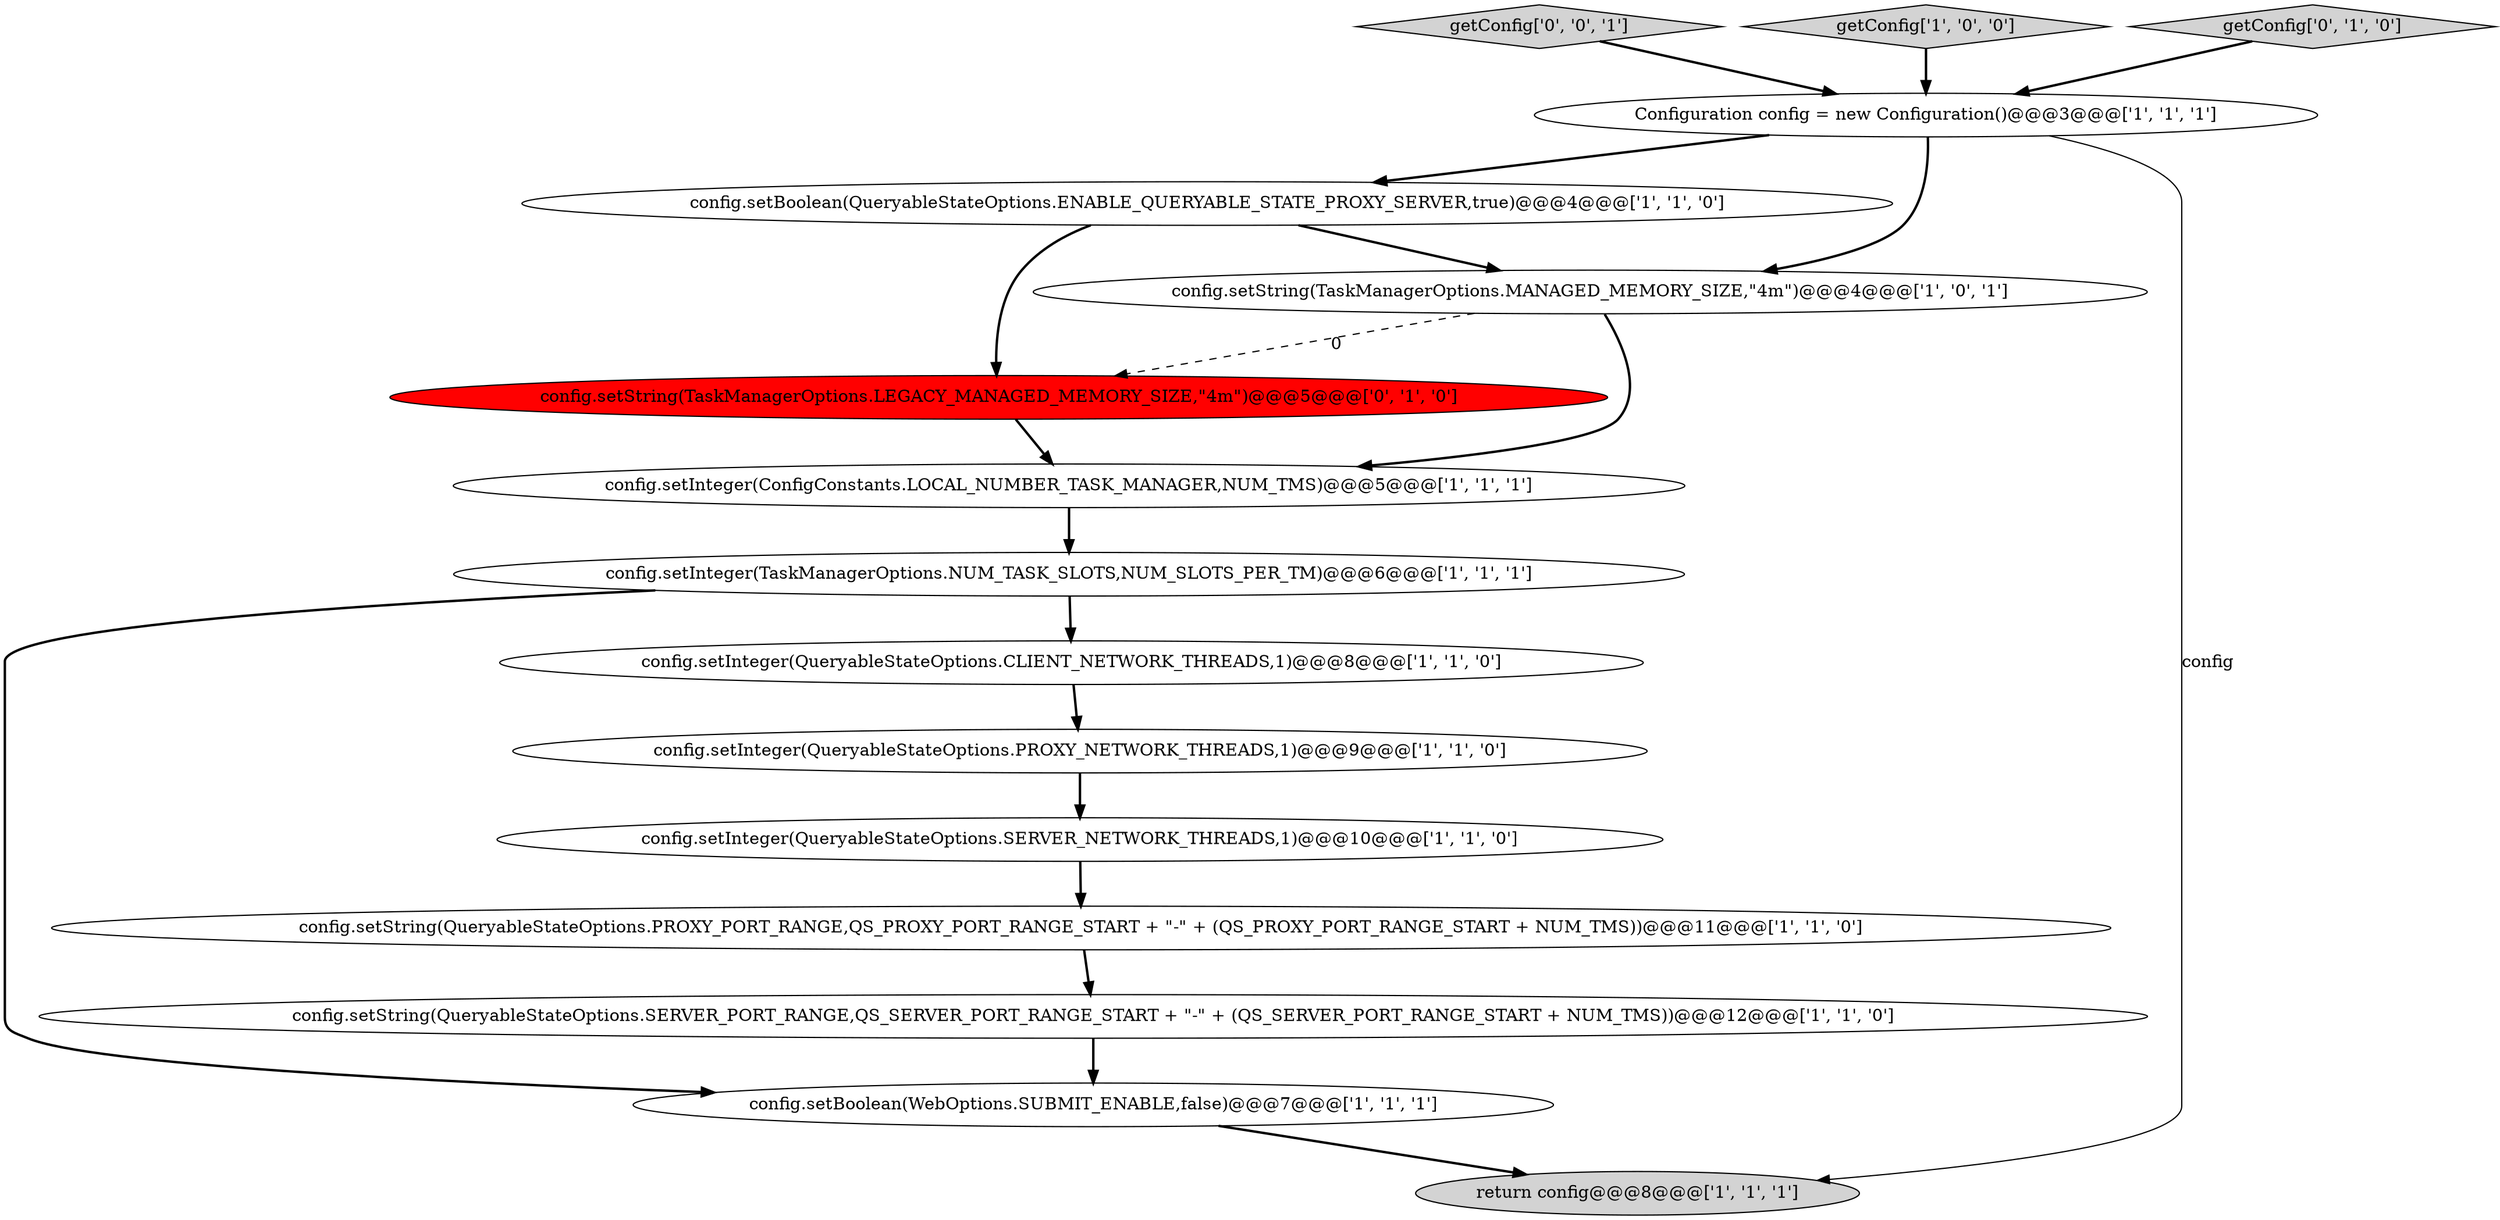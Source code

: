 digraph {
5 [style = filled, label = "config.setString(QueryableStateOptions.PROXY_PORT_RANGE,QS_PROXY_PORT_RANGE_START + \"-\" + (QS_PROXY_PORT_RANGE_START + NUM_TMS))@@@11@@@['1', '1', '0']", fillcolor = white, shape = ellipse image = "AAA0AAABBB1BBB"];
9 [style = filled, label = "config.setBoolean(WebOptions.SUBMIT_ENABLE,false)@@@7@@@['1', '1', '1']", fillcolor = white, shape = ellipse image = "AAA0AAABBB1BBB"];
11 [style = filled, label = "config.setInteger(QueryableStateOptions.CLIENT_NETWORK_THREADS,1)@@@8@@@['1', '1', '0']", fillcolor = white, shape = ellipse image = "AAA0AAABBB1BBB"];
10 [style = filled, label = "config.setBoolean(QueryableStateOptions.ENABLE_QUERYABLE_STATE_PROXY_SERVER,true)@@@4@@@['1', '1', '0']", fillcolor = white, shape = ellipse image = "AAA0AAABBB1BBB"];
15 [style = filled, label = "getConfig['0', '0', '1']", fillcolor = lightgray, shape = diamond image = "AAA0AAABBB3BBB"];
12 [style = filled, label = "getConfig['1', '0', '0']", fillcolor = lightgray, shape = diamond image = "AAA0AAABBB1BBB"];
8 [style = filled, label = "return config@@@8@@@['1', '1', '1']", fillcolor = lightgray, shape = ellipse image = "AAA0AAABBB1BBB"];
0 [style = filled, label = "config.setInteger(ConfigConstants.LOCAL_NUMBER_TASK_MANAGER,NUM_TMS)@@@5@@@['1', '1', '1']", fillcolor = white, shape = ellipse image = "AAA0AAABBB1BBB"];
13 [style = filled, label = "getConfig['0', '1', '0']", fillcolor = lightgray, shape = diamond image = "AAA0AAABBB2BBB"];
7 [style = filled, label = "config.setString(QueryableStateOptions.SERVER_PORT_RANGE,QS_SERVER_PORT_RANGE_START + \"-\" + (QS_SERVER_PORT_RANGE_START + NUM_TMS))@@@12@@@['1', '1', '0']", fillcolor = white, shape = ellipse image = "AAA0AAABBB1BBB"];
2 [style = filled, label = "config.setInteger(TaskManagerOptions.NUM_TASK_SLOTS,NUM_SLOTS_PER_TM)@@@6@@@['1', '1', '1']", fillcolor = white, shape = ellipse image = "AAA0AAABBB1BBB"];
6 [style = filled, label = "config.setInteger(QueryableStateOptions.SERVER_NETWORK_THREADS,1)@@@10@@@['1', '1', '0']", fillcolor = white, shape = ellipse image = "AAA0AAABBB1BBB"];
1 [style = filled, label = "Configuration config = new Configuration()@@@3@@@['1', '1', '1']", fillcolor = white, shape = ellipse image = "AAA0AAABBB1BBB"];
14 [style = filled, label = "config.setString(TaskManagerOptions.LEGACY_MANAGED_MEMORY_SIZE,\"4m\")@@@5@@@['0', '1', '0']", fillcolor = red, shape = ellipse image = "AAA1AAABBB2BBB"];
4 [style = filled, label = "config.setString(TaskManagerOptions.MANAGED_MEMORY_SIZE,\"4m\")@@@4@@@['1', '0', '1']", fillcolor = white, shape = ellipse image = "AAA0AAABBB1BBB"];
3 [style = filled, label = "config.setInteger(QueryableStateOptions.PROXY_NETWORK_THREADS,1)@@@9@@@['1', '1', '0']", fillcolor = white, shape = ellipse image = "AAA0AAABBB1BBB"];
7->9 [style = bold, label=""];
5->7 [style = bold, label=""];
3->6 [style = bold, label=""];
6->5 [style = bold, label=""];
1->4 [style = bold, label=""];
1->8 [style = solid, label="config"];
4->14 [style = dashed, label="0"];
2->9 [style = bold, label=""];
14->0 [style = bold, label=""];
1->10 [style = bold, label=""];
11->3 [style = bold, label=""];
9->8 [style = bold, label=""];
12->1 [style = bold, label=""];
10->14 [style = bold, label=""];
2->11 [style = bold, label=""];
13->1 [style = bold, label=""];
4->0 [style = bold, label=""];
0->2 [style = bold, label=""];
15->1 [style = bold, label=""];
10->4 [style = bold, label=""];
}
